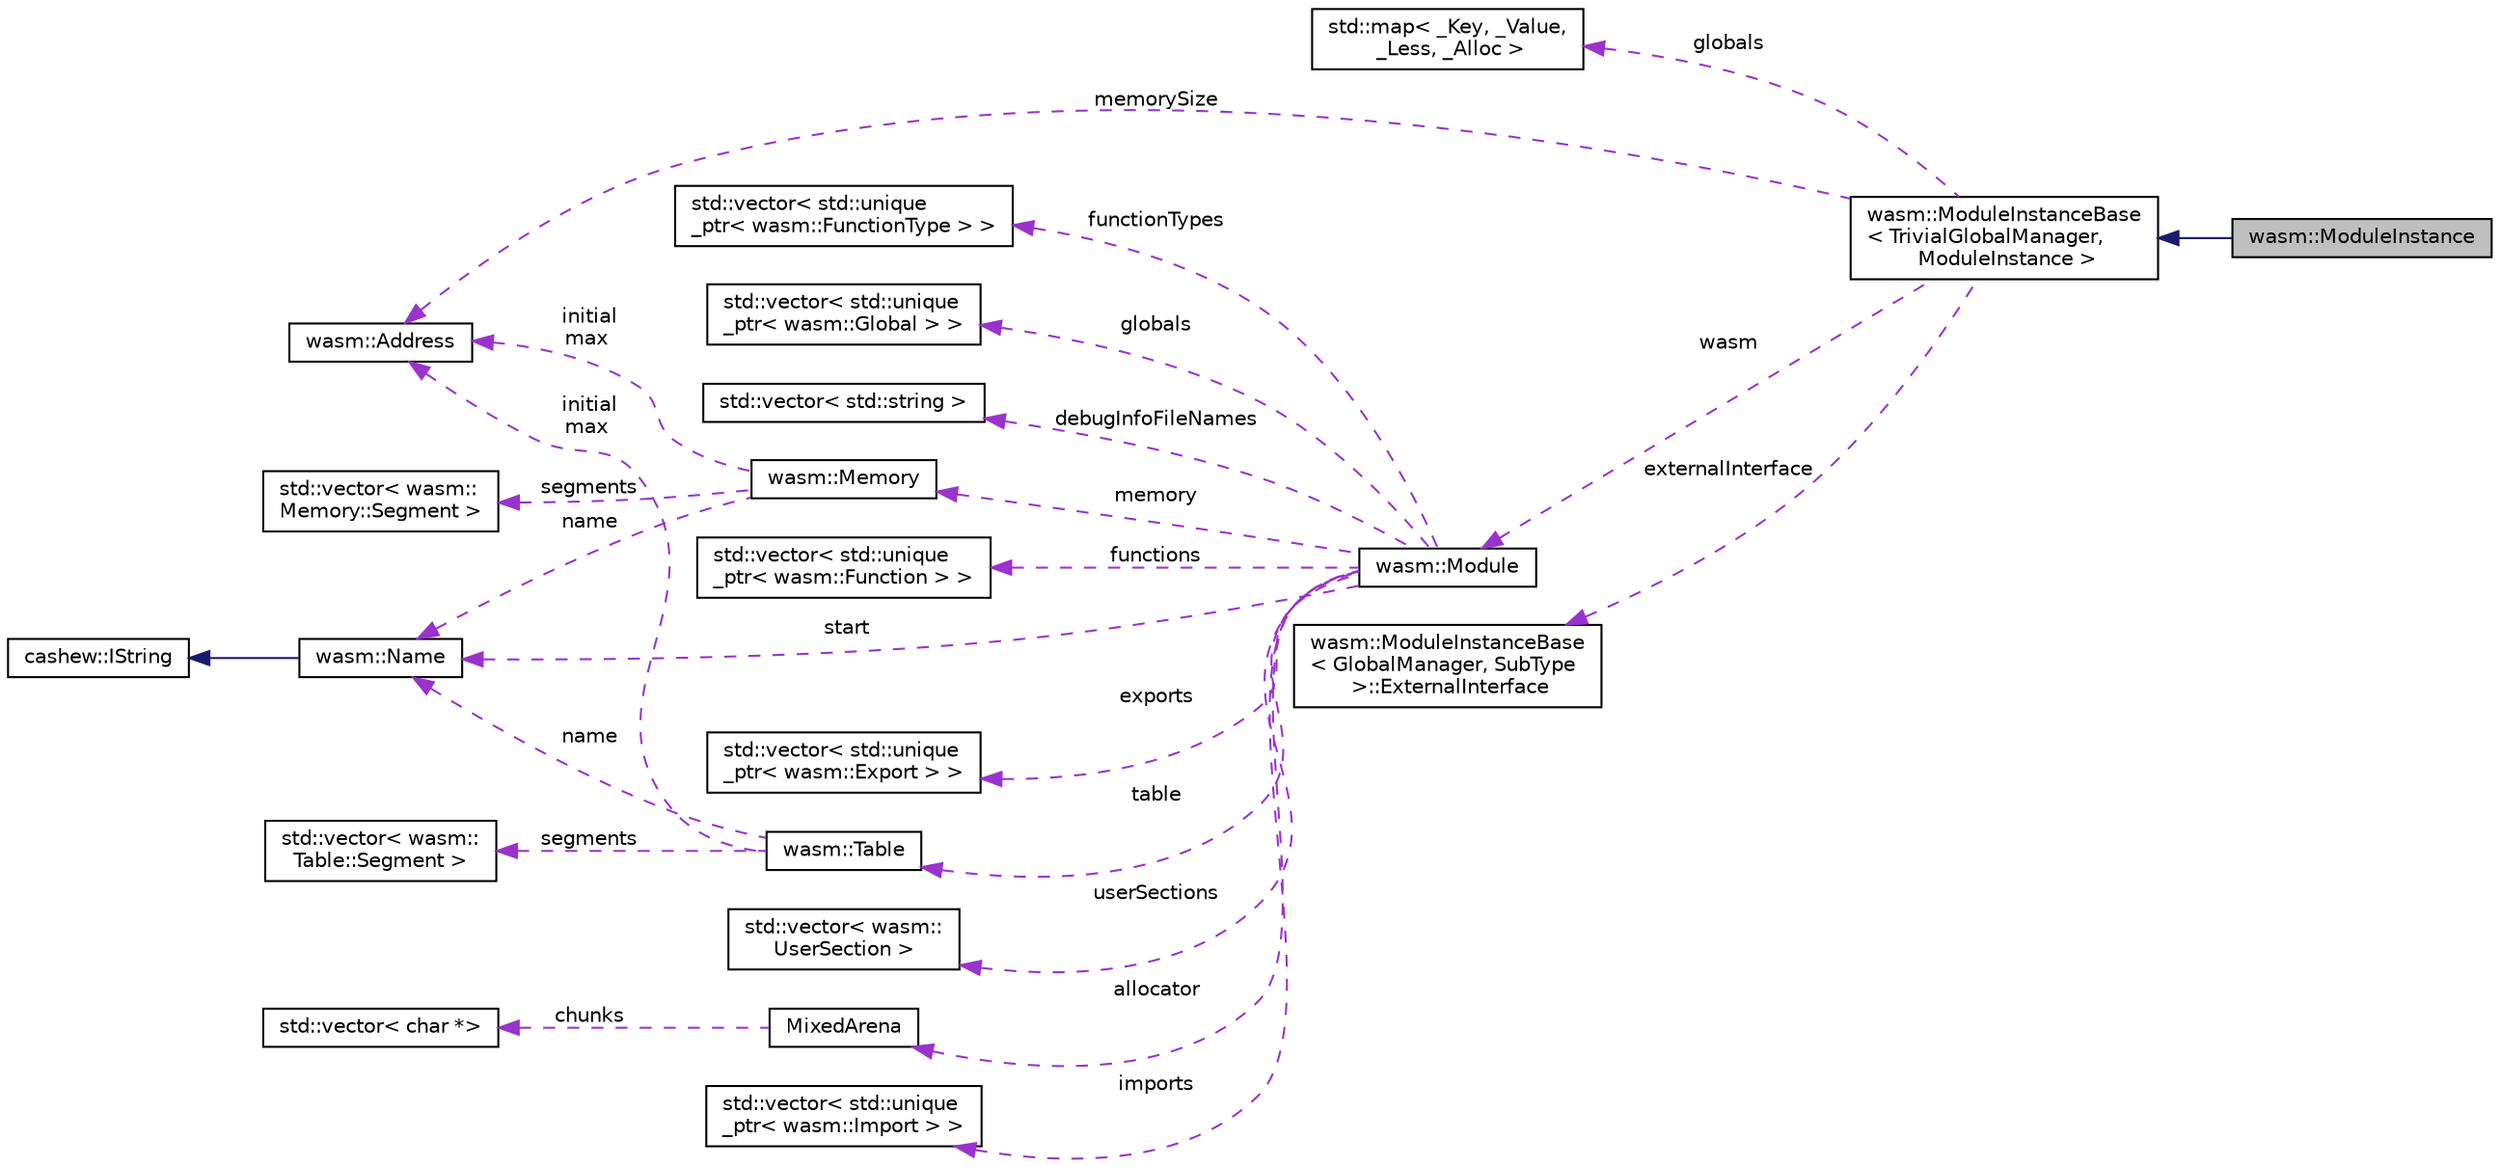 digraph "wasm::ModuleInstance"
{
  edge [fontname="Helvetica",fontsize="10",labelfontname="Helvetica",labelfontsize="10"];
  node [fontname="Helvetica",fontsize="10",shape=record];
  rankdir="LR";
  Node2 [label="wasm::ModuleInstance",height=0.2,width=0.4,color="black", fillcolor="grey75", style="filled", fontcolor="black"];
  Node3 -> Node2 [dir="back",color="midnightblue",fontsize="10",style="solid"];
  Node3 [label="wasm::ModuleInstanceBase\l\< TrivialGlobalManager,\l ModuleInstance \>",height=0.2,width=0.4,color="black", fillcolor="white", style="filled",URL="$classwasm_1_1_module_instance_base.html"];
  Node4 -> Node3 [dir="back",color="darkorchid3",fontsize="10",style="dashed",label=" globals" ];
  Node4 [label="std::map\< _Key, _Value,\l _Less, _Alloc \>",height=0.2,width=0.4,color="black", fillcolor="white", style="filled",URL="$classstd_1_1map.html"];
  Node5 -> Node3 [dir="back",color="darkorchid3",fontsize="10",style="dashed",label=" memorySize" ];
  Node5 [label="wasm::Address",height=0.2,width=0.4,color="black", fillcolor="white", style="filled",URL="$structwasm_1_1_address.html"];
  Node6 -> Node3 [dir="back",color="darkorchid3",fontsize="10",style="dashed",label=" wasm" ];
  Node6 [label="wasm::Module",height=0.2,width=0.4,color="black", fillcolor="white", style="filled",URL="$classwasm_1_1_module.html"];
  Node7 -> Node6 [dir="back",color="darkorchid3",fontsize="10",style="dashed",label=" start" ];
  Node7 [label="wasm::Name",height=0.2,width=0.4,color="black", fillcolor="white", style="filled",URL="$structwasm_1_1_name.html"];
  Node8 -> Node7 [dir="back",color="midnightblue",fontsize="10",style="solid"];
  Node8 [label="cashew::IString",height=0.2,width=0.4,color="black", fillcolor="white", style="filled",URL="$structcashew_1_1_i_string.html"];
  Node9 -> Node6 [dir="back",color="darkorchid3",fontsize="10",style="dashed",label=" functions" ];
  Node9 [label="std::vector\< std::unique\l_ptr\< wasm::Function \> \>",height=0.2,width=0.4,color="black", fillcolor="white", style="filled",URL="$classstd_1_1vector.html"];
  Node10 -> Node6 [dir="back",color="darkorchid3",fontsize="10",style="dashed",label=" memory" ];
  Node10 [label="wasm::Memory",height=0.2,width=0.4,color="black", fillcolor="white", style="filled",URL="$classwasm_1_1_memory.html"];
  Node7 -> Node10 [dir="back",color="darkorchid3",fontsize="10",style="dashed",label=" name" ];
  Node5 -> Node10 [dir="back",color="darkorchid3",fontsize="10",style="dashed",label=" initial\nmax" ];
  Node11 -> Node10 [dir="back",color="darkorchid3",fontsize="10",style="dashed",label=" segments" ];
  Node11 [label="std::vector\< wasm::\lMemory::Segment \>",height=0.2,width=0.4,color="black", fillcolor="white", style="filled",URL="$classstd_1_1vector.html"];
  Node12 -> Node6 [dir="back",color="darkorchid3",fontsize="10",style="dashed",label=" exports" ];
  Node12 [label="std::vector\< std::unique\l_ptr\< wasm::Export \> \>",height=0.2,width=0.4,color="black", fillcolor="white", style="filled",URL="$classstd_1_1vector.html"];
  Node13 -> Node6 [dir="back",color="darkorchid3",fontsize="10",style="dashed",label=" table" ];
  Node13 [label="wasm::Table",height=0.2,width=0.4,color="black", fillcolor="white", style="filled",URL="$classwasm_1_1_table.html"];
  Node14 -> Node13 [dir="back",color="darkorchid3",fontsize="10",style="dashed",label=" segments" ];
  Node14 [label="std::vector\< wasm::\lTable::Segment \>",height=0.2,width=0.4,color="black", fillcolor="white", style="filled",URL="$classstd_1_1vector.html"];
  Node7 -> Node13 [dir="back",color="darkorchid3",fontsize="10",style="dashed",label=" name" ];
  Node5 -> Node13 [dir="back",color="darkorchid3",fontsize="10",style="dashed",label=" initial\nmax" ];
  Node15 -> Node6 [dir="back",color="darkorchid3",fontsize="10",style="dashed",label=" userSections" ];
  Node15 [label="std::vector\< wasm::\lUserSection \>",height=0.2,width=0.4,color="black", fillcolor="white", style="filled",URL="$classstd_1_1vector.html"];
  Node16 -> Node6 [dir="back",color="darkorchid3",fontsize="10",style="dashed",label=" allocator" ];
  Node16 [label="MixedArena",height=0.2,width=0.4,color="black", fillcolor="white", style="filled",URL="$struct_mixed_arena.html"];
  Node17 -> Node16 [dir="back",color="darkorchid3",fontsize="10",style="dashed",label=" chunks" ];
  Node17 [label="std::vector\< char *\>",height=0.2,width=0.4,color="black", fillcolor="white", style="filled",URL="$classstd_1_1vector.html"];
  Node18 -> Node6 [dir="back",color="darkorchid3",fontsize="10",style="dashed",label=" imports" ];
  Node18 [label="std::vector\< std::unique\l_ptr\< wasm::Import \> \>",height=0.2,width=0.4,color="black", fillcolor="white", style="filled",URL="$classstd_1_1vector.html"];
  Node19 -> Node6 [dir="back",color="darkorchid3",fontsize="10",style="dashed",label=" functionTypes" ];
  Node19 [label="std::vector\< std::unique\l_ptr\< wasm::FunctionType \> \>",height=0.2,width=0.4,color="black", fillcolor="white", style="filled",URL="$classstd_1_1vector.html"];
  Node20 -> Node6 [dir="back",color="darkorchid3",fontsize="10",style="dashed",label=" globals" ];
  Node20 [label="std::vector\< std::unique\l_ptr\< wasm::Global \> \>",height=0.2,width=0.4,color="black", fillcolor="white", style="filled",URL="$classstd_1_1vector.html"];
  Node21 -> Node6 [dir="back",color="darkorchid3",fontsize="10",style="dashed",label=" debugInfoFileNames" ];
  Node21 [label="std::vector\< std::string \>",height=0.2,width=0.4,color="black", fillcolor="white", style="filled",URL="$classstd_1_1vector.html"];
  Node22 -> Node3 [dir="back",color="darkorchid3",fontsize="10",style="dashed",label=" externalInterface" ];
  Node22 [label="wasm::ModuleInstanceBase\l\< GlobalManager, SubType\l \>::ExternalInterface",height=0.2,width=0.4,color="black", fillcolor="white", style="filled",URL="$structwasm_1_1_module_instance_base_1_1_external_interface.html"];
}

